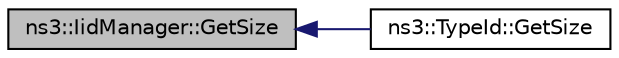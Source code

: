 digraph "ns3::IidManager::GetSize"
{
  edge [fontname="Helvetica",fontsize="10",labelfontname="Helvetica",labelfontsize="10"];
  node [fontname="Helvetica",fontsize="10",shape=record];
  rankdir="LR";
  Node1 [label="ns3::IidManager::GetSize",height=0.2,width=0.4,color="black", fillcolor="grey75", style="filled", fontcolor="black"];
  Node1 -> Node2 [dir="back",color="midnightblue",fontsize="10",style="solid"];
  Node2 [label="ns3::TypeId::GetSize",height=0.2,width=0.4,color="black", fillcolor="white", style="filled",URL="$d6/d11/classns3_1_1TypeId.html#aeb3197b459f03b750d2533c8104a930a"];
}
